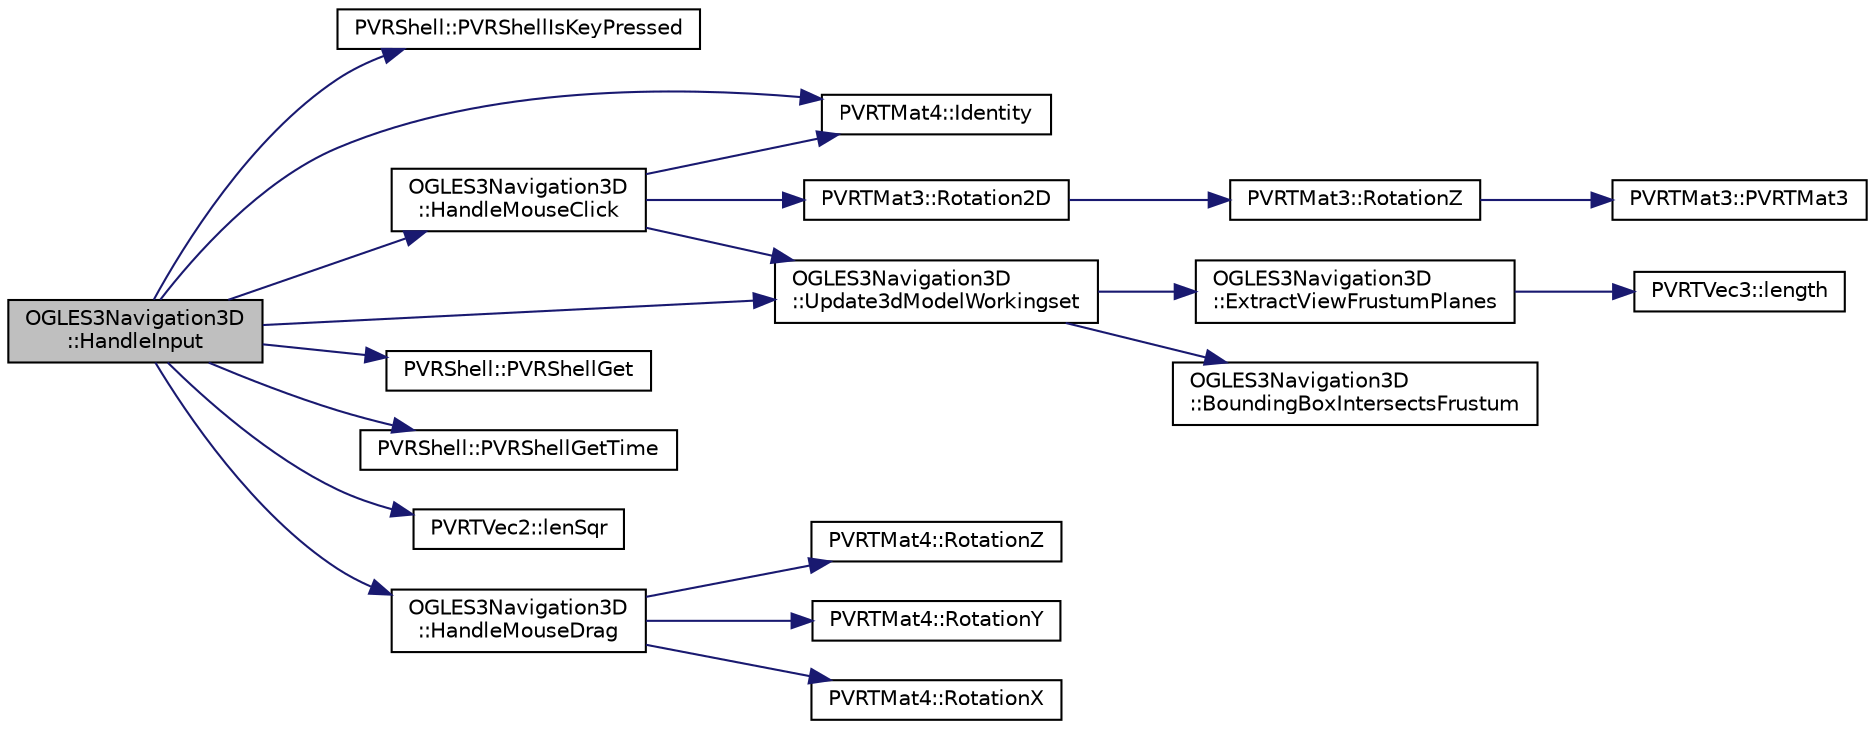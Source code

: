 digraph "OGLES3Navigation3D::HandleInput"
{
  edge [fontname="Helvetica",fontsize="10",labelfontname="Helvetica",labelfontsize="10"];
  node [fontname="Helvetica",fontsize="10",shape=record];
  rankdir="LR";
  Node1 [label="OGLES3Navigation3D\l::HandleInput",height=0.2,width=0.4,color="black", fillcolor="grey75", style="filled", fontcolor="black"];
  Node1 -> Node2 [color="midnightblue",fontsize="10",style="solid",fontname="Helvetica"];
  Node2 [label="PVRShell::PVRShellIsKeyPressed",height=0.2,width=0.4,color="black", fillcolor="white", style="filled",URL="$class_p_v_r_shell.html#a3771f847321dbc7aa5a9d8647c49b38b",tooltip="Check if a key was pressed. "];
  Node1 -> Node3 [color="midnightblue",fontsize="10",style="solid",fontname="Helvetica"];
  Node3 [label="PVRTMat4::Identity",height=0.2,width=0.4,color="black", fillcolor="white", style="filled",URL="$struct_p_v_r_t_mat4.html#aec7e6d87fc29ef245978cbeaeedf15d7",tooltip="Generates an identity matrix. "];
  Node1 -> Node4 [color="midnightblue",fontsize="10",style="solid",fontname="Helvetica"];
  Node4 [label="OGLES3Navigation3D\l::Update3dModelWorkingset",height=0.2,width=0.4,color="black", fillcolor="white", style="filled",URL="$class_o_g_l_e_s3_navigation3_d.html#acf18caba59cc7f109c1120f4d778184c"];
  Node4 -> Node5 [color="midnightblue",fontsize="10",style="solid",fontname="Helvetica"];
  Node5 [label="OGLES3Navigation3D\l::ExtractViewFrustumPlanes",height=0.2,width=0.4,color="black", fillcolor="white", style="filled",URL="$class_o_g_l_e_s3_navigation3_d.html#a4dc86685e13d0539e2c4fc742726feef"];
  Node5 -> Node6 [color="midnightblue",fontsize="10",style="solid",fontname="Helvetica"];
  Node6 [label="PVRTVec3::length",height=0.2,width=0.4,color="black", fillcolor="white", style="filled",URL="$struct_p_v_r_t_vec3.html#aa2c1f573d504ea9ebe52d112cfd91222",tooltip="calculates the magnitude of the vector "];
  Node4 -> Node7 [color="midnightblue",fontsize="10",style="solid",fontname="Helvetica"];
  Node7 [label="OGLES3Navigation3D\l::BoundingBoxIntersectsFrustum",height=0.2,width=0.4,color="black", fillcolor="white", style="filled",URL="$class_o_g_l_e_s3_navigation3_d.html#abd2fef4f18b358b56f5df46e0fe5a370"];
  Node1 -> Node8 [color="midnightblue",fontsize="10",style="solid",fontname="Helvetica"];
  Node8 [label="PVRShell::PVRShellGet",height=0.2,width=0.4,color="black", fillcolor="white", style="filled",URL="$class_p_v_r_shell.html#ad58b00376cdae7a8aeea41fc17367bfd",tooltip="This function is used to get parameters from the PVRShell. It can be called from anywhere in the prog..."];
  Node1 -> Node9 [color="midnightblue",fontsize="10",style="solid",fontname="Helvetica"];
  Node9 [label="PVRShell::PVRShellGetTime",height=0.2,width=0.4,color="black", fillcolor="white", style="filled",URL="$class_p_v_r_shell.html#a62b50b284b42c0f9e037855a14d64bfe",tooltip="The number itself should be considered meaningless; an application should use this function to determ..."];
  Node1 -> Node10 [color="midnightblue",fontsize="10",style="solid",fontname="Helvetica"];
  Node10 [label="PVRTVec2::lenSqr",height=0.2,width=0.4,color="black", fillcolor="white", style="filled",URL="$struct_p_v_r_t_vec2.html#abc380c9802c88e2628f156ea82a2f76c",tooltip="calculates the square of the magnitude of the vector "];
  Node1 -> Node11 [color="midnightblue",fontsize="10",style="solid",fontname="Helvetica"];
  Node11 [label="OGLES3Navigation3D\l::HandleMouseDrag",height=0.2,width=0.4,color="black", fillcolor="white", style="filled",URL="$class_o_g_l_e_s3_navigation3_d.html#a4a8878c606ceb18e17639a1912e18ec5"];
  Node11 -> Node12 [color="midnightblue",fontsize="10",style="solid",fontname="Helvetica"];
  Node12 [label="PVRTMat4::RotationZ",height=0.2,width=0.4,color="black", fillcolor="white", style="filled",URL="$struct_p_v_r_t_mat4.html#a9ff7a65314d7c112229914abf6e703ed",tooltip="Calculates a matrix corresponding to a rotation of angle degrees about the Z axis. "];
  Node11 -> Node13 [color="midnightblue",fontsize="10",style="solid",fontname="Helvetica"];
  Node13 [label="PVRTMat4::RotationY",height=0.2,width=0.4,color="black", fillcolor="white", style="filled",URL="$struct_p_v_r_t_mat4.html#ae963b3a45f031ed3eb6c56f4ce9e5426",tooltip="Calculates a matrix corresponding to a rotation of angle degrees about the Y axis. "];
  Node11 -> Node14 [color="midnightblue",fontsize="10",style="solid",fontname="Helvetica"];
  Node14 [label="PVRTMat4::RotationX",height=0.2,width=0.4,color="black", fillcolor="white", style="filled",URL="$struct_p_v_r_t_mat4.html#a5fe3d2aedca6a9d96110ce0c8566e7af",tooltip="Calculates a matrix corresponding to a rotation of angle degrees about the X axis. "];
  Node1 -> Node15 [color="midnightblue",fontsize="10",style="solid",fontname="Helvetica"];
  Node15 [label="OGLES3Navigation3D\l::HandleMouseClick",height=0.2,width=0.4,color="black", fillcolor="white", style="filled",URL="$class_o_g_l_e_s3_navigation3_d.html#ac3d1d07b36ff1e7e6e03ad23e06dc2f3"];
  Node15 -> Node16 [color="midnightblue",fontsize="10",style="solid",fontname="Helvetica"];
  Node16 [label="PVRTMat3::Rotation2D",height=0.2,width=0.4,color="black", fillcolor="white", style="filled",URL="$struct_p_v_r_t_mat3.html#a189e048754f97d86a3bb1eeb7999a074",tooltip="Calculates a matrix corresponding to a rotation of angle degrees about the Z axis. "];
  Node16 -> Node17 [color="midnightblue",fontsize="10",style="solid",fontname="Helvetica"];
  Node17 [label="PVRTMat3::RotationZ",height=0.2,width=0.4,color="black", fillcolor="white", style="filled",URL="$struct_p_v_r_t_mat3.html#a9ea9ba33858e416d4ede0b184fab8bd7",tooltip="Calculates a matrix corresponding to a rotation of angle degrees about the Z axis. "];
  Node17 -> Node18 [color="midnightblue",fontsize="10",style="solid",fontname="Helvetica"];
  Node18 [label="PVRTMat3::PVRTMat3",height=0.2,width=0.4,color="black", fillcolor="white", style="filled",URL="$struct_p_v_r_t_mat3.html#a381d3dc7ce8f40208aebb1e7910cdaa4",tooltip="Blank constructor. "];
  Node15 -> Node3 [color="midnightblue",fontsize="10",style="solid",fontname="Helvetica"];
  Node15 -> Node4 [color="midnightblue",fontsize="10",style="solid",fontname="Helvetica"];
}
